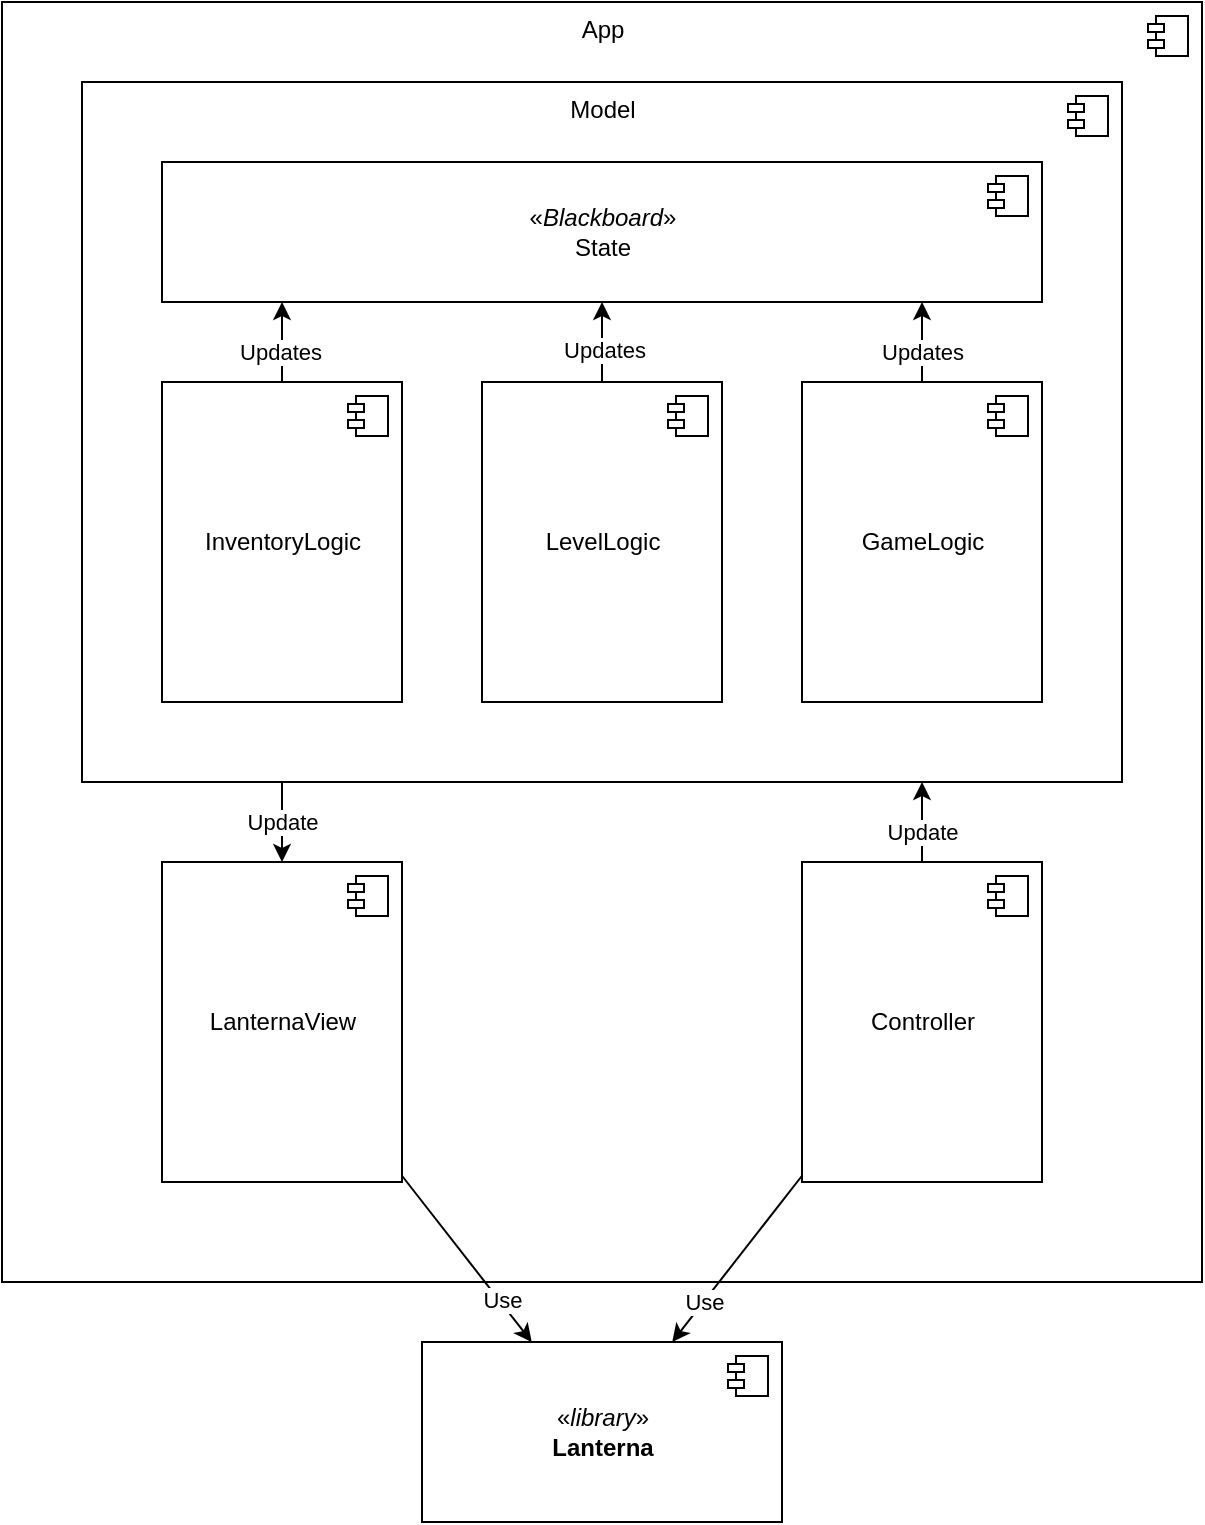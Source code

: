 <mxfile version="21.4.0" type="device">
  <diagram name="Page-1" id="2aj1BR4aIyKoz6JmXWNO">
    <mxGraphModel dx="784" dy="445" grid="1" gridSize="10" guides="1" tooltips="1" connect="1" arrows="1" fold="1" page="1" pageScale="1" pageWidth="850" pageHeight="1100" math="0" shadow="0">
      <root>
        <mxCell id="0" />
        <mxCell id="1" parent="0" />
        <mxCell id="crOU4X79sxIQ-gBTlm9U-1" value="App" style="html=1;dropTarget=0;verticalAlign=top;" parent="1" vertex="1">
          <mxGeometry x="80" y="120" width="600" height="640" as="geometry" />
        </mxCell>
        <mxCell id="crOU4X79sxIQ-gBTlm9U-2" value="" style="shape=module;jettyWidth=8;jettyHeight=4;" parent="crOU4X79sxIQ-gBTlm9U-1" vertex="1">
          <mxGeometry x="1" width="20" height="20" relative="1" as="geometry">
            <mxPoint x="-27" y="7" as="offset" />
          </mxGeometry>
        </mxCell>
        <mxCell id="crOU4X79sxIQ-gBTlm9U-24" style="rounded=0;orthogonalLoop=1;jettySize=auto;html=1;" parent="1" source="crOU4X79sxIQ-gBTlm9U-12" target="crOU4X79sxIQ-gBTlm9U-22" edge="1">
          <mxGeometry relative="1" as="geometry" />
        </mxCell>
        <mxCell id="crOU4X79sxIQ-gBTlm9U-43" value="Use" style="edgeLabel;html=1;align=center;verticalAlign=middle;resizable=0;points=[];" parent="crOU4X79sxIQ-gBTlm9U-24" vertex="1" connectable="0">
          <mxGeometry x="0.271" y="1" relative="1" as="geometry">
            <mxPoint x="8" y="10" as="offset" />
          </mxGeometry>
        </mxCell>
        <mxCell id="crOU4X79sxIQ-gBTlm9U-12" value="LanternaView" style="html=1;dropTarget=0;verticalAlign=middle;" parent="1" vertex="1">
          <mxGeometry x="160" y="550" width="120" height="160" as="geometry" />
        </mxCell>
        <mxCell id="crOU4X79sxIQ-gBTlm9U-13" value="" style="shape=module;jettyWidth=8;jettyHeight=4;" parent="crOU4X79sxIQ-gBTlm9U-12" vertex="1">
          <mxGeometry x="1" width="20" height="20" relative="1" as="geometry">
            <mxPoint x="-27" y="7" as="offset" />
          </mxGeometry>
        </mxCell>
        <mxCell id="crOU4X79sxIQ-gBTlm9U-25" style="edgeStyle=none;rounded=0;orthogonalLoop=1;jettySize=auto;html=1;" parent="1" source="crOU4X79sxIQ-gBTlm9U-14" target="crOU4X79sxIQ-gBTlm9U-22" edge="1">
          <mxGeometry relative="1" as="geometry" />
        </mxCell>
        <mxCell id="crOU4X79sxIQ-gBTlm9U-42" value="Use" style="edgeLabel;html=1;align=center;verticalAlign=middle;resizable=0;points=[];" parent="crOU4X79sxIQ-gBTlm9U-25" vertex="1" connectable="0">
          <mxGeometry x="-0.387" y="-1" relative="1" as="geometry">
            <mxPoint x="-28" y="38" as="offset" />
          </mxGeometry>
        </mxCell>
        <mxCell id="4tyWw5P8eOrRUGWVpR9p-17" style="edgeStyle=orthogonalEdgeStyle;rounded=0;orthogonalLoop=1;jettySize=auto;html=1;" edge="1" parent="1" source="crOU4X79sxIQ-gBTlm9U-14" target="crOU4X79sxIQ-gBTlm9U-3">
          <mxGeometry relative="1" as="geometry">
            <Array as="points">
              <mxPoint x="540" y="520" />
              <mxPoint x="540" y="520" />
            </Array>
          </mxGeometry>
        </mxCell>
        <mxCell id="4tyWw5P8eOrRUGWVpR9p-19" value="Update" style="edgeLabel;html=1;align=center;verticalAlign=middle;resizable=0;points=[];" vertex="1" connectable="0" parent="4tyWw5P8eOrRUGWVpR9p-17">
          <mxGeometry x="-0.26" relative="1" as="geometry">
            <mxPoint as="offset" />
          </mxGeometry>
        </mxCell>
        <mxCell id="crOU4X79sxIQ-gBTlm9U-14" value="Controller" style="html=1;dropTarget=0;" parent="1" vertex="1">
          <mxGeometry x="480" y="550" width="120" height="160" as="geometry" />
        </mxCell>
        <mxCell id="crOU4X79sxIQ-gBTlm9U-15" value="" style="shape=module;jettyWidth=8;jettyHeight=4;" parent="crOU4X79sxIQ-gBTlm9U-14" vertex="1">
          <mxGeometry x="1" width="20" height="20" relative="1" as="geometry">
            <mxPoint x="-27" y="7" as="offset" />
          </mxGeometry>
        </mxCell>
        <mxCell id="crOU4X79sxIQ-gBTlm9U-22" value="«&lt;i&gt;library&lt;/i&gt;»&lt;br&gt;&lt;b&gt;Lanterna&lt;/b&gt;" style="html=1;dropTarget=0;" parent="1" vertex="1">
          <mxGeometry x="290" y="790" width="180" height="90" as="geometry" />
        </mxCell>
        <mxCell id="crOU4X79sxIQ-gBTlm9U-23" value="" style="shape=module;jettyWidth=8;jettyHeight=4;" parent="crOU4X79sxIQ-gBTlm9U-22" vertex="1">
          <mxGeometry x="1" width="20" height="20" relative="1" as="geometry">
            <mxPoint x="-27" y="7" as="offset" />
          </mxGeometry>
        </mxCell>
        <mxCell id="4tyWw5P8eOrRUGWVpR9p-18" style="edgeStyle=orthogonalEdgeStyle;rounded=0;orthogonalLoop=1;jettySize=auto;html=1;" edge="1" parent="1" source="crOU4X79sxIQ-gBTlm9U-3" target="crOU4X79sxIQ-gBTlm9U-12">
          <mxGeometry relative="1" as="geometry">
            <Array as="points">
              <mxPoint x="220" y="520" />
              <mxPoint x="220" y="520" />
            </Array>
          </mxGeometry>
        </mxCell>
        <mxCell id="4tyWw5P8eOrRUGWVpR9p-20" value="Update" style="edgeLabel;html=1;align=center;verticalAlign=middle;resizable=0;points=[];" vertex="1" connectable="0" parent="4tyWw5P8eOrRUGWVpR9p-18">
          <mxGeometry x="0.417" y="1" relative="1" as="geometry">
            <mxPoint x="-1" y="-9" as="offset" />
          </mxGeometry>
        </mxCell>
        <mxCell id="crOU4X79sxIQ-gBTlm9U-3" value="Model" style="html=1;dropTarget=0;verticalAlign=top;" parent="1" vertex="1">
          <mxGeometry x="120" y="160" width="520" height="350" as="geometry" />
        </mxCell>
        <mxCell id="crOU4X79sxIQ-gBTlm9U-4" value="" style="shape=module;jettyWidth=8;jettyHeight=4;" parent="crOU4X79sxIQ-gBTlm9U-3" vertex="1">
          <mxGeometry x="1" width="20" height="20" relative="1" as="geometry">
            <mxPoint x="-27" y="7" as="offset" />
          </mxGeometry>
        </mxCell>
        <mxCell id="4tyWw5P8eOrRUGWVpR9p-13" value="" style="edgeStyle=orthogonalEdgeStyle;rounded=0;orthogonalLoop=1;jettySize=auto;html=1;" edge="1" parent="1" source="crOU4X79sxIQ-gBTlm9U-5" target="crOU4X79sxIQ-gBTlm9U-10">
          <mxGeometry relative="1" as="geometry">
            <Array as="points">
              <mxPoint x="220" y="400" />
              <mxPoint x="220" y="400" />
            </Array>
          </mxGeometry>
        </mxCell>
        <mxCell id="4tyWw5P8eOrRUGWVpR9p-14" value="Updates" style="edgeLabel;html=1;align=center;verticalAlign=middle;resizable=0;points=[];" vertex="1" connectable="0" parent="4tyWw5P8eOrRUGWVpR9p-13">
          <mxGeometry x="-0.22" y="1" relative="1" as="geometry">
            <mxPoint as="offset" />
          </mxGeometry>
        </mxCell>
        <mxCell id="crOU4X79sxIQ-gBTlm9U-5" value="InventoryLogic" style="html=1;dropTarget=0;verticalAlign=middle;" parent="1" vertex="1">
          <mxGeometry x="160" y="310" width="120" height="160" as="geometry" />
        </mxCell>
        <mxCell id="crOU4X79sxIQ-gBTlm9U-6" value="" style="shape=module;jettyWidth=8;jettyHeight=4;" parent="crOU4X79sxIQ-gBTlm9U-5" vertex="1">
          <mxGeometry x="1" width="20" height="20" relative="1" as="geometry">
            <mxPoint x="-27" y="7" as="offset" />
          </mxGeometry>
        </mxCell>
        <mxCell id="4tyWw5P8eOrRUGWVpR9p-12" style="edgeStyle=orthogonalEdgeStyle;rounded=0;orthogonalLoop=1;jettySize=auto;html=1;" edge="1" parent="1" source="crOU4X79sxIQ-gBTlm9U-7" target="crOU4X79sxIQ-gBTlm9U-10">
          <mxGeometry relative="1" as="geometry">
            <Array as="points">
              <mxPoint x="540" y="390" />
              <mxPoint x="540" y="390" />
            </Array>
          </mxGeometry>
        </mxCell>
        <mxCell id="4tyWw5P8eOrRUGWVpR9p-16" value="Updates" style="edgeLabel;html=1;align=center;verticalAlign=middle;resizable=0;points=[];" vertex="1" connectable="0" parent="4tyWw5P8eOrRUGWVpR9p-12">
          <mxGeometry x="-0.22" relative="1" as="geometry">
            <mxPoint as="offset" />
          </mxGeometry>
        </mxCell>
        <mxCell id="crOU4X79sxIQ-gBTlm9U-7" value="GameLogic" style="html=1;dropTarget=0;verticalAlign=middle;" parent="1" vertex="1">
          <mxGeometry x="480" y="310" width="120" height="160" as="geometry" />
        </mxCell>
        <mxCell id="crOU4X79sxIQ-gBTlm9U-8" value="" style="shape=module;jettyWidth=8;jettyHeight=4;" parent="crOU4X79sxIQ-gBTlm9U-7" vertex="1">
          <mxGeometry x="1" width="20" height="20" relative="1" as="geometry">
            <mxPoint x="-27" y="7" as="offset" />
          </mxGeometry>
        </mxCell>
        <mxCell id="crOU4X79sxIQ-gBTlm9U-10" value="«&lt;i style=&quot;border-color: var(--border-color);&quot;&gt;Blackboard&lt;/i&gt;»&lt;br style=&quot;border-color: var(--border-color);&quot;&gt;State" style="html=1;dropTarget=0;" parent="1" vertex="1">
          <mxGeometry x="160" y="200" width="440" height="70" as="geometry" />
        </mxCell>
        <mxCell id="crOU4X79sxIQ-gBTlm9U-11" value="" style="shape=module;jettyWidth=8;jettyHeight=4;" parent="crOU4X79sxIQ-gBTlm9U-10" vertex="1">
          <mxGeometry x="1" width="20" height="20" relative="1" as="geometry">
            <mxPoint x="-27" y="7" as="offset" />
          </mxGeometry>
        </mxCell>
        <mxCell id="4tyWw5P8eOrRUGWVpR9p-5" value="" style="edgeStyle=orthogonalEdgeStyle;rounded=0;orthogonalLoop=1;jettySize=auto;html=1;" edge="1" parent="1" source="4tyWw5P8eOrRUGWVpR9p-1" target="crOU4X79sxIQ-gBTlm9U-10">
          <mxGeometry relative="1" as="geometry" />
        </mxCell>
        <mxCell id="4tyWw5P8eOrRUGWVpR9p-15" value="Updates" style="edgeLabel;html=1;align=center;verticalAlign=middle;resizable=0;points=[];" vertex="1" connectable="0" parent="4tyWw5P8eOrRUGWVpR9p-5">
          <mxGeometry x="-0.2" y="-1" relative="1" as="geometry">
            <mxPoint as="offset" />
          </mxGeometry>
        </mxCell>
        <mxCell id="4tyWw5P8eOrRUGWVpR9p-1" value="LevelLogic" style="html=1;dropTarget=0;verticalAlign=middle;" vertex="1" parent="1">
          <mxGeometry x="320" y="310" width="120" height="160" as="geometry" />
        </mxCell>
        <mxCell id="4tyWw5P8eOrRUGWVpR9p-2" value="" style="shape=module;jettyWidth=8;jettyHeight=4;" vertex="1" parent="4tyWw5P8eOrRUGWVpR9p-1">
          <mxGeometry x="1" width="20" height="20" relative="1" as="geometry">
            <mxPoint x="-27" y="7" as="offset" />
          </mxGeometry>
        </mxCell>
      </root>
    </mxGraphModel>
  </diagram>
</mxfile>
